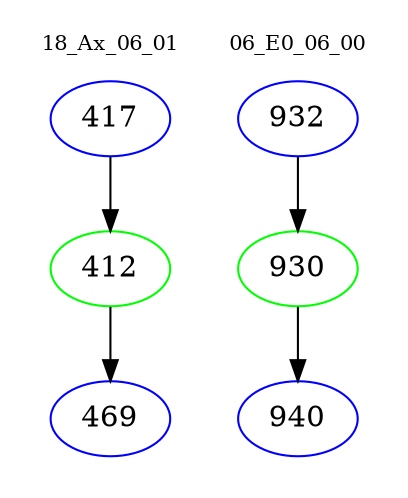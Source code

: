 digraph{
subgraph cluster_0 {
color = white
label = "18_Ax_06_01";
fontsize=10;
T0_417 [label="417", color="blue"]
T0_417 -> T0_412 [color="black"]
T0_412 [label="412", color="green"]
T0_412 -> T0_469 [color="black"]
T0_469 [label="469", color="blue"]
}
subgraph cluster_1 {
color = white
label = "06_E0_06_00";
fontsize=10;
T1_932 [label="932", color="blue"]
T1_932 -> T1_930 [color="black"]
T1_930 [label="930", color="green"]
T1_930 -> T1_940 [color="black"]
T1_940 [label="940", color="blue"]
}
}
